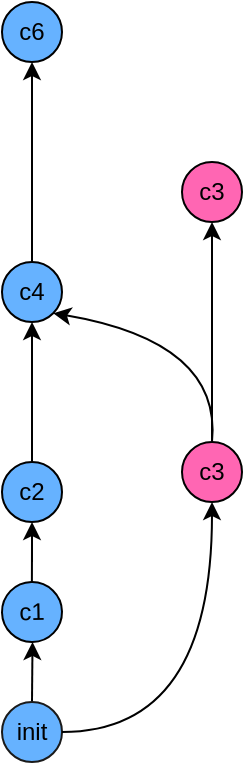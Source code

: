 <mxfile version="26.0.6">
  <diagram name="第 1 页" id="BjXnmrzVbkFN-8aK5Bxm">
    <mxGraphModel dx="794" dy="420" grid="1" gridSize="10" guides="1" tooltips="1" connect="1" arrows="1" fold="1" page="1" pageScale="1" pageWidth="827" pageHeight="1169" math="0" shadow="0">
      <root>
        <mxCell id="0" />
        <mxCell id="1" parent="0" />
        <mxCell id="2DW1LLh49nirGwvhIOOl-8" style="edgeStyle=orthogonalEdgeStyle;rounded=0;orthogonalLoop=1;jettySize=auto;html=1;exitX=0.5;exitY=0;exitDx=0;exitDy=0;entryX=0.5;entryY=1;entryDx=0;entryDy=0;" edge="1" parent="1" source="2DW1LLh49nirGwvhIOOl-1" target="2DW1LLh49nirGwvhIOOl-2">
          <mxGeometry relative="1" as="geometry" />
        </mxCell>
        <mxCell id="2DW1LLh49nirGwvhIOOl-1" value="init" style="ellipse;whiteSpace=wrap;html=1;aspect=fixed;strokeColor=#1A1A1A;fillColor=#66B2FF;" vertex="1" parent="1">
          <mxGeometry x="180" y="400" width="30" height="30" as="geometry" />
        </mxCell>
        <mxCell id="2DW1LLh49nirGwvhIOOl-15" value="" style="edgeStyle=orthogonalEdgeStyle;rounded=0;orthogonalLoop=1;jettySize=auto;html=1;" edge="1" parent="1" source="2DW1LLh49nirGwvhIOOl-2" target="2DW1LLh49nirGwvhIOOl-14">
          <mxGeometry relative="1" as="geometry" />
        </mxCell>
        <mxCell id="2DW1LLh49nirGwvhIOOl-2" value="c1" style="ellipse;whiteSpace=wrap;html=1;aspect=fixed;fillColor=#66B2FF;rotation=-1;" vertex="1" parent="1">
          <mxGeometry x="180" y="340" width="30" height="30" as="geometry" />
        </mxCell>
        <mxCell id="2DW1LLh49nirGwvhIOOl-29" style="edgeStyle=orthogonalEdgeStyle;rounded=0;orthogonalLoop=1;jettySize=auto;html=1;entryX=0.5;entryY=1;entryDx=0;entryDy=0;" edge="1" parent="1" source="2DW1LLh49nirGwvhIOOl-10" target="2DW1LLh49nirGwvhIOOl-23">
          <mxGeometry relative="1" as="geometry" />
        </mxCell>
        <mxCell id="2DW1LLh49nirGwvhIOOl-30" style="edgeStyle=orthogonalEdgeStyle;rounded=0;orthogonalLoop=1;jettySize=auto;html=1;curved=1;exitX=1;exitY=0.5;exitDx=0;exitDy=0;" edge="1" parent="1" source="2DW1LLh49nirGwvhIOOl-1" target="2DW1LLh49nirGwvhIOOl-10">
          <mxGeometry relative="1" as="geometry">
            <mxPoint x="285" y="420" as="sourcePoint" />
          </mxGeometry>
        </mxCell>
        <mxCell id="2DW1LLh49nirGwvhIOOl-10" value="c3" style="ellipse;whiteSpace=wrap;html=1;aspect=fixed;fillColor=#FF66B3;" vertex="1" parent="1">
          <mxGeometry x="270" y="270" width="30" height="30" as="geometry" />
        </mxCell>
        <mxCell id="2DW1LLh49nirGwvhIOOl-12" value="c6" style="ellipse;whiteSpace=wrap;html=1;aspect=fixed;fillColor=#66B2FF;" vertex="1" parent="1">
          <mxGeometry x="180" y="50" width="30" height="30" as="geometry" />
        </mxCell>
        <mxCell id="2DW1LLh49nirGwvhIOOl-18" value="" style="edgeStyle=orthogonalEdgeStyle;rounded=0;orthogonalLoop=1;jettySize=auto;html=1;" edge="1" parent="1" source="2DW1LLh49nirGwvhIOOl-13" target="2DW1LLh49nirGwvhIOOl-12">
          <mxGeometry relative="1" as="geometry" />
        </mxCell>
        <mxCell id="2DW1LLh49nirGwvhIOOl-13" value="c4" style="ellipse;whiteSpace=wrap;html=1;aspect=fixed;fillColor=#66B2FF;" vertex="1" parent="1">
          <mxGeometry x="180" y="180" width="30" height="30" as="geometry" />
        </mxCell>
        <mxCell id="2DW1LLh49nirGwvhIOOl-16" value="" style="edgeStyle=orthogonalEdgeStyle;rounded=0;orthogonalLoop=1;jettySize=auto;html=1;" edge="1" parent="1" source="2DW1LLh49nirGwvhIOOl-14" target="2DW1LLh49nirGwvhIOOl-13">
          <mxGeometry relative="1" as="geometry" />
        </mxCell>
        <mxCell id="2DW1LLh49nirGwvhIOOl-14" value="c2" style="ellipse;whiteSpace=wrap;html=1;aspect=fixed;fillColor=#66B2FF;" vertex="1" parent="1">
          <mxGeometry x="180" y="280" width="30" height="30" as="geometry" />
        </mxCell>
        <mxCell id="2DW1LLh49nirGwvhIOOl-23" value="c3" style="ellipse;whiteSpace=wrap;html=1;aspect=fixed;fillColor=#FF66B3;" vertex="1" parent="1">
          <mxGeometry x="270" y="130" width="30" height="30" as="geometry" />
        </mxCell>
        <mxCell id="2DW1LLh49nirGwvhIOOl-28" value="" style="endArrow=classic;html=1;rounded=0;exitX=0.5;exitY=0;exitDx=0;exitDy=0;entryX=1;entryY=1;entryDx=0;entryDy=0;curved=1;" edge="1" parent="1" source="2DW1LLh49nirGwvhIOOl-10" target="2DW1LLh49nirGwvhIOOl-13">
          <mxGeometry width="50" height="50" relative="1" as="geometry">
            <mxPoint x="250" y="250" as="sourcePoint" />
            <mxPoint x="300" y="200" as="targetPoint" />
            <Array as="points">
              <mxPoint x="290" y="220" />
            </Array>
          </mxGeometry>
        </mxCell>
      </root>
    </mxGraphModel>
  </diagram>
</mxfile>
